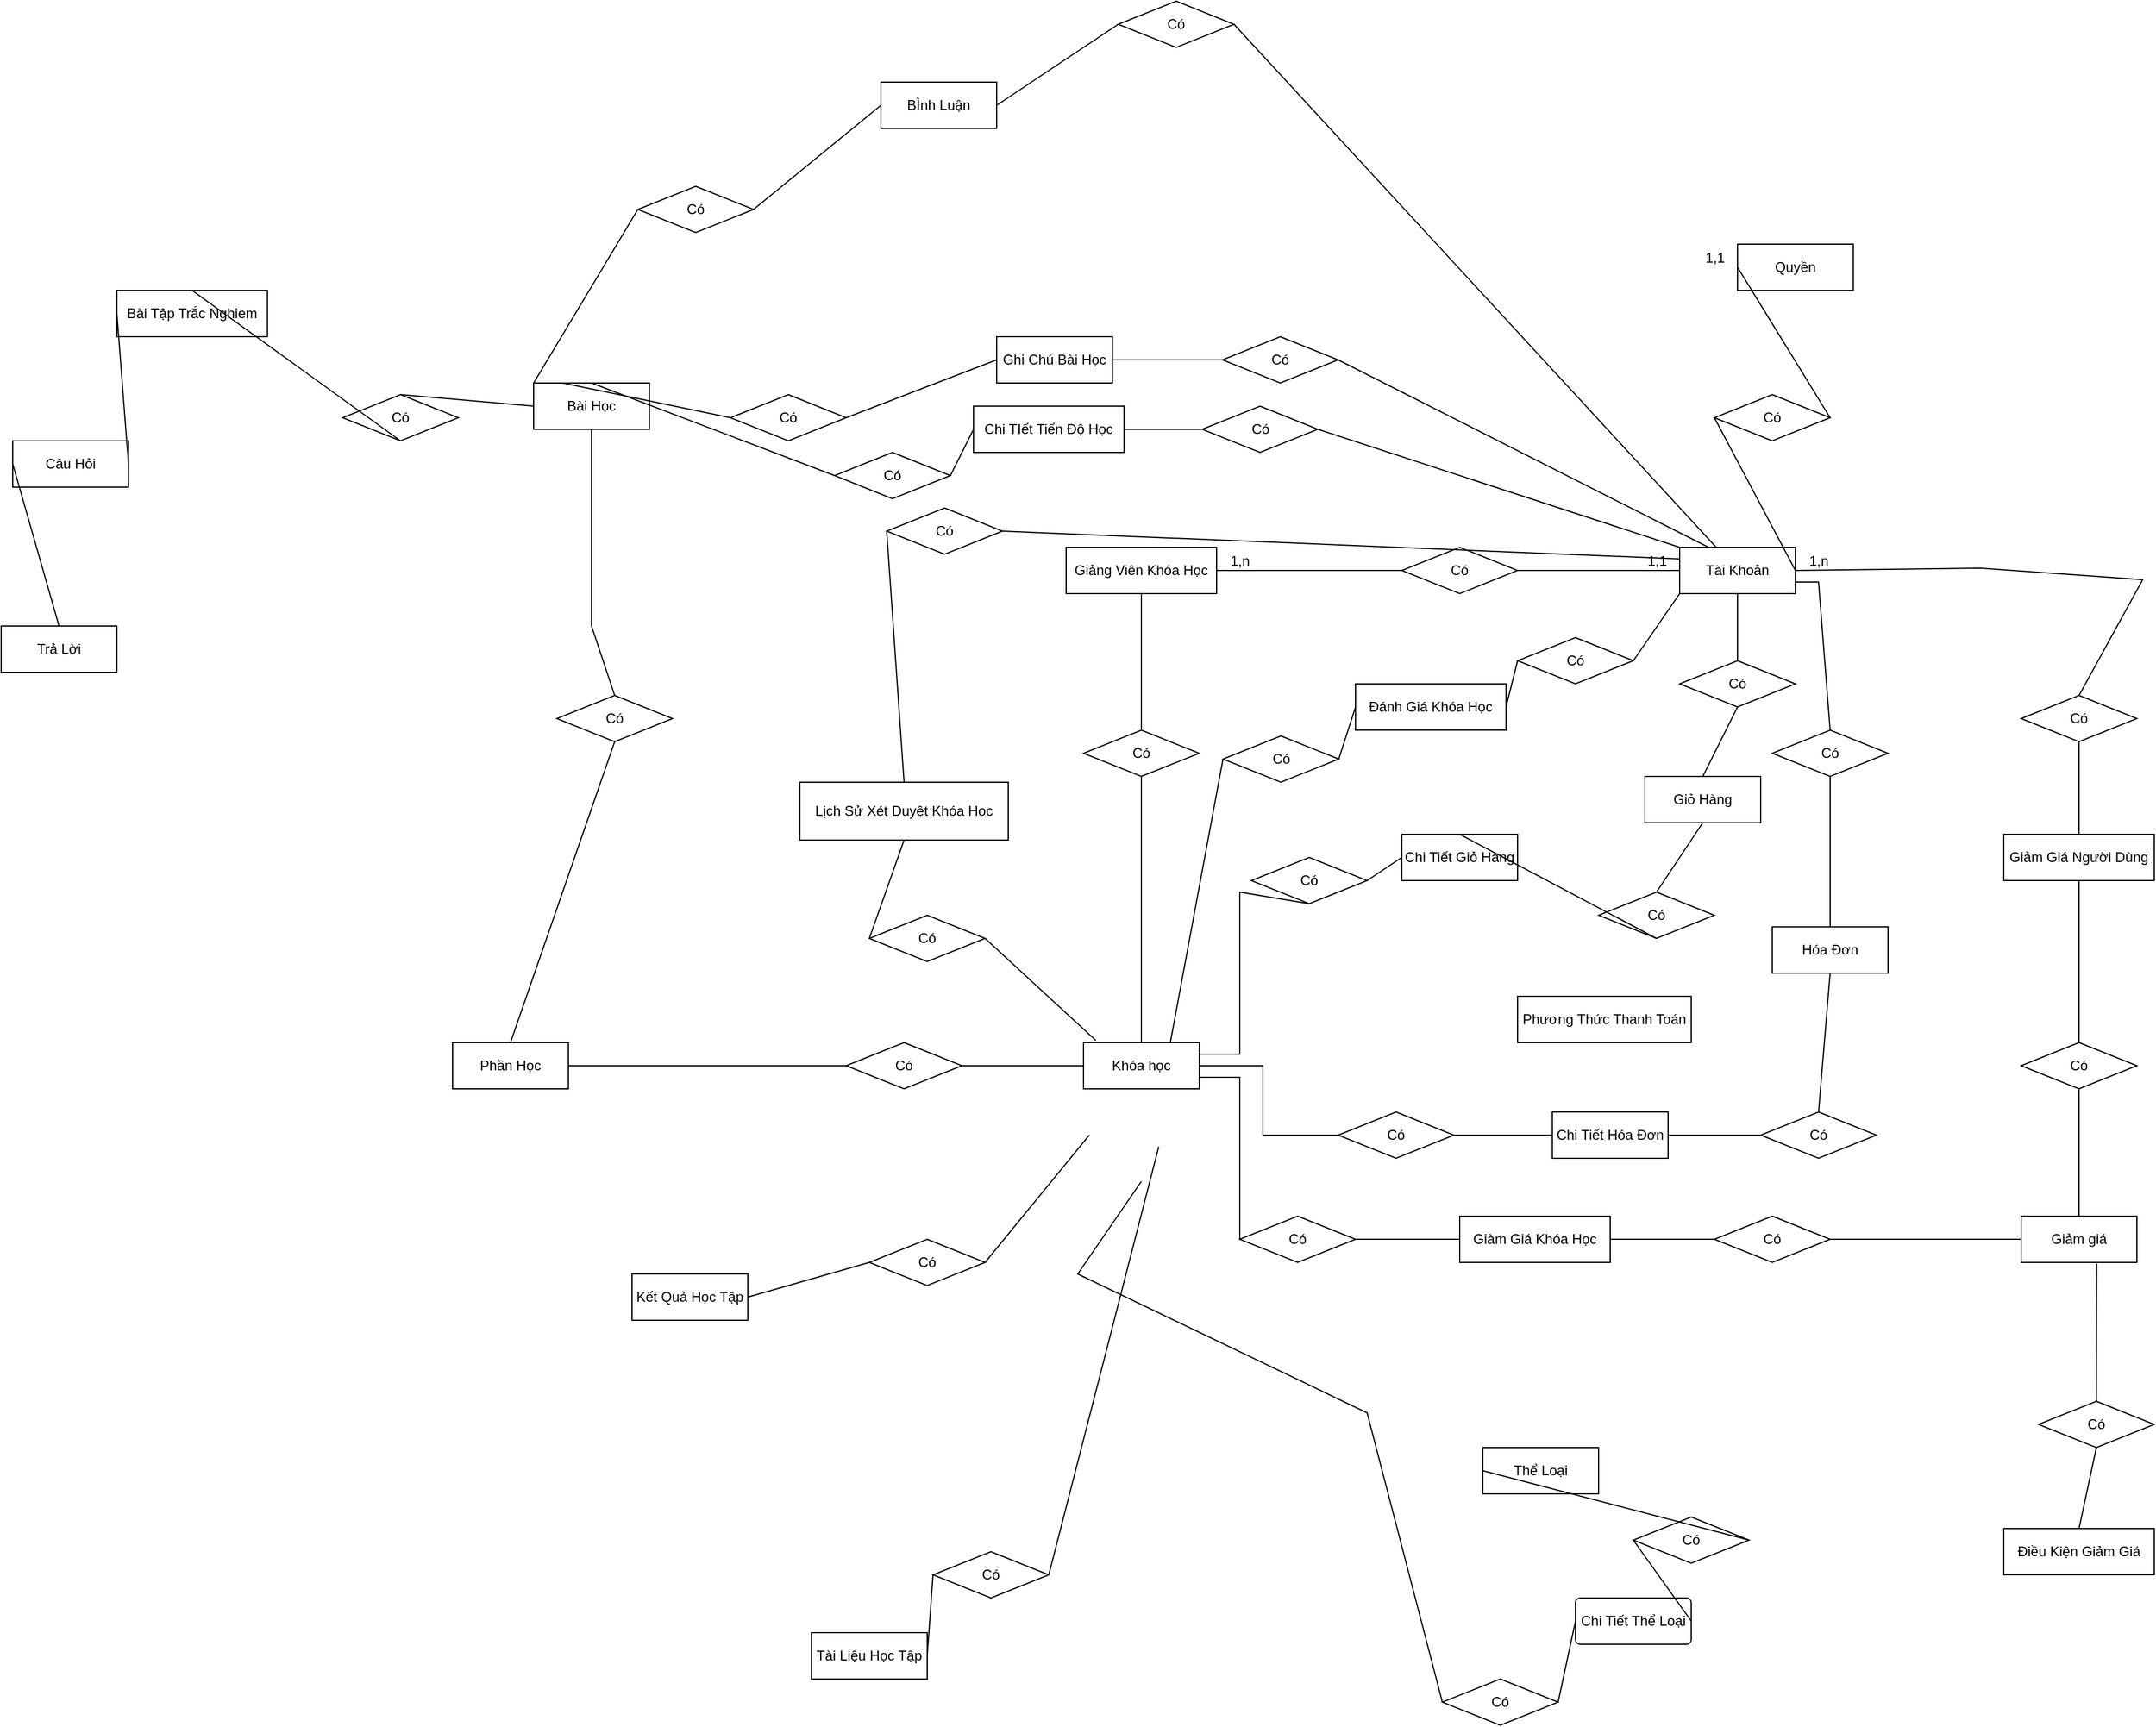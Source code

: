 <mxfile version="26.0.4">
  <diagram id="R2lEEEUBdFMjLlhIrx00" name="Page-1">
    <mxGraphModel dx="2850" dy="2302" grid="1" gridSize="10" guides="1" tooltips="1" connect="1" arrows="1" fold="1" page="1" pageScale="1" pageWidth="850" pageHeight="1100" math="0" shadow="0" extFonts="Permanent Marker^https://fonts.googleapis.com/css?family=Permanent+Marker">
      <root>
        <mxCell id="0" />
        <mxCell id="1" parent="0" />
        <mxCell id="bHssMF1aIb_r4F3_CLn2-1" value="Có" style="shape=rhombus;perimeter=rhombusPerimeter;whiteSpace=wrap;html=1;align=center;fontSize=12;" vertex="1" parent="1">
          <mxGeometry x="750" y="-120" width="100" height="40" as="geometry" />
        </mxCell>
        <mxCell id="bHssMF1aIb_r4F3_CLn2-8" value="Tài Khoản" style="whiteSpace=wrap;html=1;align=center;" vertex="1" parent="1">
          <mxGeometry x="720" y="12" width="100" height="40" as="geometry" />
        </mxCell>
        <mxCell id="bHssMF1aIb_r4F3_CLn2-9" value="Khóa học" style="whiteSpace=wrap;html=1;align=center;" vertex="1" parent="1">
          <mxGeometry x="205" y="440" width="100" height="40" as="geometry" />
        </mxCell>
        <mxCell id="bHssMF1aIb_r4F3_CLn2-13" value="Quyền" style="whiteSpace=wrap;html=1;align=center;" vertex="1" parent="1">
          <mxGeometry x="770" y="-250" width="100" height="40" as="geometry" />
        </mxCell>
        <mxCell id="bHssMF1aIb_r4F3_CLn2-28" value="Giảng Viên Khóa Học" style="whiteSpace=wrap;html=1;align=center;" vertex="1" parent="1">
          <mxGeometry x="190" y="12" width="130" height="40" as="geometry" />
        </mxCell>
        <mxCell id="bHssMF1aIb_r4F3_CLn2-34" value="Có" style="shape=rhombus;perimeter=rhombusPerimeter;whiteSpace=wrap;html=1;align=center;fontSize=12;" vertex="1" parent="1">
          <mxGeometry x="480" y="12" width="100" height="40" as="geometry" />
        </mxCell>
        <mxCell id="bHssMF1aIb_r4F3_CLn2-35" value="Có" style="shape=rhombus;perimeter=rhombusPerimeter;whiteSpace=wrap;html=1;align=center;fontSize=12;" vertex="1" parent="1">
          <mxGeometry x="-435" y="-120" width="100" height="40" as="geometry" />
        </mxCell>
        <mxCell id="bHssMF1aIb_r4F3_CLn2-36" value="Chi Tiết Thể Loại" style="rounded=1;arcSize=10;whiteSpace=wrap;html=1;align=center;" vertex="1" parent="1">
          <mxGeometry x="630" y="920" width="100" height="40" as="geometry" />
        </mxCell>
        <mxCell id="bHssMF1aIb_r4F3_CLn2-37" value="Phần Học" style="whiteSpace=wrap;html=1;align=center;" vertex="1" parent="1">
          <mxGeometry x="-340" y="440" width="100" height="40" as="geometry" />
        </mxCell>
        <mxCell id="bHssMF1aIb_r4F3_CLn2-39" value="Bài Học" style="whiteSpace=wrap;html=1;align=center;" vertex="1" parent="1">
          <mxGeometry x="-270" y="-130" width="100" height="40" as="geometry" />
        </mxCell>
        <mxCell id="bHssMF1aIb_r4F3_CLn2-40" value="Có" style="shape=rhombus;perimeter=rhombusPerimeter;whiteSpace=wrap;html=1;align=center;fontSize=12;" vertex="1" parent="1">
          <mxGeometry y="440" width="100" height="40" as="geometry" />
        </mxCell>
        <mxCell id="bHssMF1aIb_r4F3_CLn2-41" value="Có" style="shape=rhombus;perimeter=rhombusPerimeter;whiteSpace=wrap;html=1;align=center;fontSize=12;" vertex="1" parent="1">
          <mxGeometry x="-250" y="140" width="100" height="40" as="geometry" />
        </mxCell>
        <mxCell id="bHssMF1aIb_r4F3_CLn2-43" value="Thể Loại" style="whiteSpace=wrap;html=1;align=center;" vertex="1" parent="1">
          <mxGeometry x="550" y="790" width="100" height="40" as="geometry" />
        </mxCell>
        <mxCell id="bHssMF1aIb_r4F3_CLn2-44" value="Kết Quả Học Tập" style="whiteSpace=wrap;html=1;align=center;" vertex="1" parent="1">
          <mxGeometry x="-185" y="640" width="100" height="40" as="geometry" />
        </mxCell>
        <mxCell id="bHssMF1aIb_r4F3_CLn2-45" value="Tài Liệu Học Tập" style="whiteSpace=wrap;html=1;align=center;" vertex="1" parent="1">
          <mxGeometry x="-30" y="950" width="100" height="40" as="geometry" />
        </mxCell>
        <mxCell id="bHssMF1aIb_r4F3_CLn2-46" value="Hóa Đơn" style="whiteSpace=wrap;html=1;align=center;" vertex="1" parent="1">
          <mxGeometry x="800" y="340" width="100" height="40" as="geometry" />
        </mxCell>
        <mxCell id="bHssMF1aIb_r4F3_CLn2-47" value="Chi Tiết Hóa Đơn" style="whiteSpace=wrap;html=1;align=center;" vertex="1" parent="1">
          <mxGeometry x="610" y="500" width="100" height="40" as="geometry" />
        </mxCell>
        <mxCell id="bHssMF1aIb_r4F3_CLn2-48" value="Chi Tiết Giỏ Hàng" style="whiteSpace=wrap;html=1;align=center;" vertex="1" parent="1">
          <mxGeometry x="480" y="260" width="100" height="40" as="geometry" />
        </mxCell>
        <mxCell id="bHssMF1aIb_r4F3_CLn2-49" value="Giỏ Hàng" style="whiteSpace=wrap;html=1;align=center;" vertex="1" parent="1">
          <mxGeometry x="690" y="210" width="100" height="40" as="geometry" />
        </mxCell>
        <mxCell id="bHssMF1aIb_r4F3_CLn2-50" value="Giảm giá" style="whiteSpace=wrap;html=1;align=center;" vertex="1" parent="1">
          <mxGeometry x="1015" y="590" width="100" height="40" as="geometry" />
        </mxCell>
        <mxCell id="bHssMF1aIb_r4F3_CLn2-51" value="Giàm Giá Khóa Học" style="whiteSpace=wrap;html=1;align=center;" vertex="1" parent="1">
          <mxGeometry x="530" y="590" width="130" height="40" as="geometry" />
        </mxCell>
        <mxCell id="bHssMF1aIb_r4F3_CLn2-52" value="Giảm Giá Người Dùng" style="whiteSpace=wrap;html=1;align=center;" vertex="1" parent="1">
          <mxGeometry x="1000" y="260" width="130" height="40" as="geometry" />
        </mxCell>
        <mxCell id="bHssMF1aIb_r4F3_CLn2-53" value="Điều Kiện Giảm Giá" style="whiteSpace=wrap;html=1;align=center;" vertex="1" parent="1">
          <mxGeometry x="1000" y="860" width="130" height="40" as="geometry" />
        </mxCell>
        <mxCell id="bHssMF1aIb_r4F3_CLn2-54" value="Bài Tập Trắc Nghiem" style="whiteSpace=wrap;html=1;align=center;" vertex="1" parent="1">
          <mxGeometry x="-630" y="-210" width="130" height="40" as="geometry" />
        </mxCell>
        <mxCell id="bHssMF1aIb_r4F3_CLn2-55" value="Câu Hỏi" style="whiteSpace=wrap;html=1;align=center;" vertex="1" parent="1">
          <mxGeometry x="-720" y="-80" width="100" height="40" as="geometry" />
        </mxCell>
        <mxCell id="bHssMF1aIb_r4F3_CLn2-56" value="Trả Lời" style="whiteSpace=wrap;html=1;align=center;" vertex="1" parent="1">
          <mxGeometry x="-730" y="80" width="100" height="40" as="geometry" />
        </mxCell>
        <mxCell id="bHssMF1aIb_r4F3_CLn2-67" value="" style="endArrow=none;html=1;rounded=0;entryX=0;entryY=0.5;entryDx=0;entryDy=0;exitX=1;exitY=0.5;exitDx=0;exitDy=0;" edge="1" parent="1" source="bHssMF1aIb_r4F3_CLn2-8" target="bHssMF1aIb_r4F3_CLn2-1">
          <mxGeometry relative="1" as="geometry">
            <mxPoint x="690" y="32" as="sourcePoint" />
            <mxPoint x="850" y="31.57" as="targetPoint" />
          </mxGeometry>
        </mxCell>
        <mxCell id="bHssMF1aIb_r4F3_CLn2-68" value="1,n" style="resizable=0;html=1;whiteSpace=wrap;align=left;verticalAlign=bottom;" connectable="0" vertex="1" parent="bHssMF1aIb_r4F3_CLn2-67">
          <mxGeometry x="-1" relative="1" as="geometry">
            <mxPoint x="10" as="offset" />
          </mxGeometry>
        </mxCell>
        <mxCell id="bHssMF1aIb_r4F3_CLn2-69" value="" style="resizable=0;html=1;whiteSpace=wrap;align=right;verticalAlign=bottom;" connectable="0" vertex="1" parent="bHssMF1aIb_r4F3_CLn2-67">
          <mxGeometry x="1" relative="1" as="geometry" />
        </mxCell>
        <mxCell id="bHssMF1aIb_r4F3_CLn2-76" value="" style="endArrow=none;html=1;rounded=0;exitX=1;exitY=0.5;exitDx=0;exitDy=0;entryX=0;entryY=0.5;entryDx=0;entryDy=0;" edge="1" parent="1" source="bHssMF1aIb_r4F3_CLn2-1" target="bHssMF1aIb_r4F3_CLn2-13">
          <mxGeometry relative="1" as="geometry">
            <mxPoint x="900" y="49.13" as="sourcePoint" />
            <mxPoint x="1060" y="49.13" as="targetPoint" />
          </mxGeometry>
        </mxCell>
        <mxCell id="bHssMF1aIb_r4F3_CLn2-77" value="1,1" style="resizable=0;html=1;whiteSpace=wrap;align=right;verticalAlign=bottom;" connectable="0" vertex="1" parent="bHssMF1aIb_r4F3_CLn2-76">
          <mxGeometry x="1" relative="1" as="geometry">
            <mxPoint x="-10" as="offset" />
          </mxGeometry>
        </mxCell>
        <mxCell id="bHssMF1aIb_r4F3_CLn2-78" value="" style="endArrow=none;html=1;rounded=0;exitX=1;exitY=0.5;exitDx=0;exitDy=0;entryX=0;entryY=0.5;entryDx=0;entryDy=0;" edge="1" parent="1" source="bHssMF1aIb_r4F3_CLn2-28" target="bHssMF1aIb_r4F3_CLn2-34">
          <mxGeometry relative="1" as="geometry">
            <mxPoint x="680" y="42" as="sourcePoint" />
            <mxPoint x="430" y="90" as="targetPoint" />
          </mxGeometry>
        </mxCell>
        <mxCell id="bHssMF1aIb_r4F3_CLn2-79" value="1,n" style="resizable=0;html=1;whiteSpace=wrap;align=left;verticalAlign=bottom;" connectable="0" vertex="1" parent="bHssMF1aIb_r4F3_CLn2-78">
          <mxGeometry x="-1" relative="1" as="geometry">
            <mxPoint x="10" as="offset" />
          </mxGeometry>
        </mxCell>
        <mxCell id="bHssMF1aIb_r4F3_CLn2-80" value="" style="resizable=0;html=1;whiteSpace=wrap;align=right;verticalAlign=bottom;" connectable="0" vertex="1" parent="bHssMF1aIb_r4F3_CLn2-78">
          <mxGeometry x="1" relative="1" as="geometry" />
        </mxCell>
        <mxCell id="bHssMF1aIb_r4F3_CLn2-81" value="" style="endArrow=none;html=1;rounded=0;exitX=1;exitY=0.5;exitDx=0;exitDy=0;entryX=0;entryY=0.5;entryDx=0;entryDy=0;" edge="1" parent="1" source="bHssMF1aIb_r4F3_CLn2-34" target="bHssMF1aIb_r4F3_CLn2-8">
          <mxGeometry relative="1" as="geometry">
            <mxPoint x="450" y="100" as="sourcePoint" />
            <mxPoint x="540" y="100" as="targetPoint" />
          </mxGeometry>
        </mxCell>
        <mxCell id="bHssMF1aIb_r4F3_CLn2-82" value="1,1" style="resizable=0;html=1;whiteSpace=wrap;align=right;verticalAlign=bottom;" connectable="0" vertex="1" parent="bHssMF1aIb_r4F3_CLn2-81">
          <mxGeometry x="1" relative="1" as="geometry">
            <mxPoint x="-10" as="offset" />
          </mxGeometry>
        </mxCell>
        <mxCell id="bHssMF1aIb_r4F3_CLn2-83" value="Có" style="shape=rhombus;perimeter=rhombusPerimeter;whiteSpace=wrap;html=1;align=center;fontSize=12;" vertex="1" parent="1">
          <mxGeometry x="205" y="170" width="100" height="40" as="geometry" />
        </mxCell>
        <mxCell id="bHssMF1aIb_r4F3_CLn2-84" value="" style="endArrow=none;html=1;rounded=0;exitX=0.5;exitY=1;exitDx=0;exitDy=0;entryX=0.5;entryY=0;entryDx=0;entryDy=0;" edge="1" parent="1" target="bHssMF1aIb_r4F3_CLn2-83" source="bHssMF1aIb_r4F3_CLn2-28">
          <mxGeometry relative="1" as="geometry">
            <mxPoint x="270" y="130" as="sourcePoint" />
            <mxPoint x="380" y="188" as="targetPoint" />
          </mxGeometry>
        </mxCell>
        <mxCell id="bHssMF1aIb_r4F3_CLn2-85" value="" style="resizable=0;html=1;whiteSpace=wrap;align=left;verticalAlign=bottom;" connectable="0" vertex="1" parent="bHssMF1aIb_r4F3_CLn2-84">
          <mxGeometry x="-1" relative="1" as="geometry">
            <mxPoint x="10" as="offset" />
          </mxGeometry>
        </mxCell>
        <mxCell id="bHssMF1aIb_r4F3_CLn2-86" value="" style="resizable=0;html=1;whiteSpace=wrap;align=right;verticalAlign=bottom;" connectable="0" vertex="1" parent="bHssMF1aIb_r4F3_CLn2-84">
          <mxGeometry x="1" relative="1" as="geometry" />
        </mxCell>
        <mxCell id="bHssMF1aIb_r4F3_CLn2-87" value="" style="endArrow=none;html=1;rounded=0;exitX=0.5;exitY=1;exitDx=0;exitDy=0;entryX=0.5;entryY=0;entryDx=0;entryDy=0;" edge="1" parent="1" source="bHssMF1aIb_r4F3_CLn2-83" target="bHssMF1aIb_r4F3_CLn2-9">
          <mxGeometry relative="1" as="geometry">
            <mxPoint x="400" y="198" as="sourcePoint" />
            <mxPoint x="520" y="130" as="targetPoint" />
          </mxGeometry>
        </mxCell>
        <mxCell id="bHssMF1aIb_r4F3_CLn2-88" value="" style="resizable=0;html=1;whiteSpace=wrap;align=right;verticalAlign=bottom;" connectable="0" vertex="1" parent="bHssMF1aIb_r4F3_CLn2-87">
          <mxGeometry x="1" relative="1" as="geometry">
            <mxPoint x="-10" as="offset" />
          </mxGeometry>
        </mxCell>
        <mxCell id="bHssMF1aIb_r4F3_CLn2-89" value="" style="endArrow=none;html=1;rounded=0;entryX=1;entryY=0.5;entryDx=0;entryDy=0;exitX=0;exitY=0.5;exitDx=0;exitDy=0;" edge="1" parent="1" source="bHssMF1aIb_r4F3_CLn2-9" target="bHssMF1aIb_r4F3_CLn2-40">
          <mxGeometry relative="1" as="geometry">
            <mxPoint x="150" y="420" as="sourcePoint" />
            <mxPoint x="520" y="510" as="targetPoint" />
          </mxGeometry>
        </mxCell>
        <mxCell id="bHssMF1aIb_r4F3_CLn2-90" value="" style="endArrow=none;html=1;rounded=0;exitX=0;exitY=0.5;exitDx=0;exitDy=0;entryX=1;entryY=0.5;entryDx=0;entryDy=0;" edge="1" parent="1" source="bHssMF1aIb_r4F3_CLn2-40" target="bHssMF1aIb_r4F3_CLn2-37">
          <mxGeometry relative="1" as="geometry">
            <mxPoint x="265" y="500" as="sourcePoint" />
            <mxPoint x="265" y="560" as="targetPoint" />
          </mxGeometry>
        </mxCell>
        <mxCell id="bHssMF1aIb_r4F3_CLn2-92" value="" style="endArrow=none;html=1;rounded=0;exitX=0.5;exitY=0;exitDx=0;exitDy=0;entryX=0.5;entryY=1;entryDx=0;entryDy=0;" edge="1" parent="1" source="bHssMF1aIb_r4F3_CLn2-37" target="bHssMF1aIb_r4F3_CLn2-41">
          <mxGeometry relative="1" as="geometry">
            <mxPoint x="-265" y="40" as="sourcePoint" />
            <mxPoint x="-150" y="290" as="targetPoint" />
            <Array as="points" />
          </mxGeometry>
        </mxCell>
        <mxCell id="bHssMF1aIb_r4F3_CLn2-93" value="" style="endArrow=none;html=1;rounded=0;entryX=0.5;entryY=1;entryDx=0;entryDy=0;exitX=0.5;exitY=0;exitDx=0;exitDy=0;" edge="1" parent="1" source="bHssMF1aIb_r4F3_CLn2-41" target="bHssMF1aIb_r4F3_CLn2-39">
          <mxGeometry relative="1" as="geometry">
            <mxPoint x="-265" y="40" as="sourcePoint" />
            <mxPoint x="-105" y="40" as="targetPoint" />
            <Array as="points">
              <mxPoint x="-220" y="80" />
            </Array>
          </mxGeometry>
        </mxCell>
        <mxCell id="bHssMF1aIb_r4F3_CLn2-94" value="" style="endArrow=none;html=1;rounded=0;entryX=0;entryY=0.5;entryDx=0;entryDy=0;exitX=0.5;exitY=0;exitDx=0;exitDy=0;" edge="1" parent="1" source="bHssMF1aIb_r4F3_CLn2-35" target="bHssMF1aIb_r4F3_CLn2-39">
          <mxGeometry relative="1" as="geometry">
            <mxPoint x="-265" y="140" as="sourcePoint" />
            <mxPoint x="-165" y="140" as="targetPoint" />
          </mxGeometry>
        </mxCell>
        <mxCell id="bHssMF1aIb_r4F3_CLn2-96" value="" style="endArrow=none;html=1;rounded=0;entryX=0.5;entryY=1;entryDx=0;entryDy=0;exitX=0.5;exitY=0;exitDx=0;exitDy=0;" edge="1" parent="1" source="bHssMF1aIb_r4F3_CLn2-54" target="bHssMF1aIb_r4F3_CLn2-35">
          <mxGeometry relative="1" as="geometry">
            <mxPoint x="-285" y="170" as="sourcePoint" />
            <mxPoint x="-125" y="170" as="targetPoint" />
          </mxGeometry>
        </mxCell>
        <mxCell id="bHssMF1aIb_r4F3_CLn2-98" value="" style="endArrow=none;html=1;rounded=0;exitX=1;exitY=0.5;exitDx=0;exitDy=0;entryX=0;entryY=0.5;entryDx=0;entryDy=0;" edge="1" parent="1" source="bHssMF1aIb_r4F3_CLn2-55" target="bHssMF1aIb_r4F3_CLn2-54">
          <mxGeometry relative="1" as="geometry">
            <mxPoint x="-275" y="40" as="sourcePoint" />
            <mxPoint x="-115" y="40" as="targetPoint" />
          </mxGeometry>
        </mxCell>
        <mxCell id="bHssMF1aIb_r4F3_CLn2-99" value="" style="endArrow=none;html=1;rounded=0;exitX=0.5;exitY=0;exitDx=0;exitDy=0;entryX=0;entryY=0.5;entryDx=0;entryDy=0;" edge="1" parent="1" source="bHssMF1aIb_r4F3_CLn2-56" target="bHssMF1aIb_r4F3_CLn2-55">
          <mxGeometry relative="1" as="geometry">
            <mxPoint x="-435" y="270" as="sourcePoint" />
            <mxPoint x="-285" y="170" as="targetPoint" />
          </mxGeometry>
        </mxCell>
        <mxCell id="bHssMF1aIb_r4F3_CLn2-101" value="Có" style="shape=rhombus;perimeter=rhombusPerimeter;whiteSpace=wrap;html=1;align=center;fontSize=12;" vertex="1" parent="1">
          <mxGeometry x="720" y="110" width="100" height="40" as="geometry" />
        </mxCell>
        <mxCell id="bHssMF1aIb_r4F3_CLn2-102" value="" style="endArrow=none;html=1;rounded=0;entryX=0.5;entryY=1;entryDx=0;entryDy=0;exitX=0.5;exitY=0;exitDx=0;exitDy=0;" edge="1" parent="1" source="bHssMF1aIb_r4F3_CLn2-49" target="bHssMF1aIb_r4F3_CLn2-101">
          <mxGeometry relative="1" as="geometry">
            <mxPoint x="650" y="310" as="sourcePoint" />
            <mxPoint x="810" y="310" as="targetPoint" />
          </mxGeometry>
        </mxCell>
        <mxCell id="bHssMF1aIb_r4F3_CLn2-103" value="" style="endArrow=none;html=1;rounded=0;exitX=0.5;exitY=1;exitDx=0;exitDy=0;entryX=0.5;entryY=0;entryDx=0;entryDy=0;" edge="1" parent="1" source="bHssMF1aIb_r4F3_CLn2-8" target="bHssMF1aIb_r4F3_CLn2-101">
          <mxGeometry relative="1" as="geometry">
            <mxPoint x="430" y="280" as="sourcePoint" />
            <mxPoint x="590" y="280" as="targetPoint" />
          </mxGeometry>
        </mxCell>
        <mxCell id="bHssMF1aIb_r4F3_CLn2-106" value="Có" style="shape=rhombus;perimeter=rhombusPerimeter;whiteSpace=wrap;html=1;align=center;fontSize=12;" vertex="1" parent="1">
          <mxGeometry x="650" y="310" width="100" height="40" as="geometry" />
        </mxCell>
        <mxCell id="bHssMF1aIb_r4F3_CLn2-107" value="" style="endArrow=none;html=1;rounded=0;entryX=0.5;entryY=1;entryDx=0;entryDy=0;exitX=0.5;exitY=0;exitDx=0;exitDy=0;" edge="1" parent="1" target="bHssMF1aIb_r4F3_CLn2-106" source="bHssMF1aIb_r4F3_CLn2-48">
          <mxGeometry relative="1" as="geometry">
            <mxPoint x="1230" y="428" as="sourcePoint" />
            <mxPoint x="860" y="498" as="targetPoint" />
          </mxGeometry>
        </mxCell>
        <mxCell id="bHssMF1aIb_r4F3_CLn2-108" value="" style="endArrow=none;html=1;rounded=0;exitX=0.5;exitY=1;exitDx=0;exitDy=0;entryX=0.5;entryY=0;entryDx=0;entryDy=0;" edge="1" parent="1" target="bHssMF1aIb_r4F3_CLn2-106" source="bHssMF1aIb_r4F3_CLn2-49">
          <mxGeometry relative="1" as="geometry">
            <mxPoint x="670" y="240" as="sourcePoint" />
            <mxPoint x="640" y="468" as="targetPoint" />
          </mxGeometry>
        </mxCell>
        <mxCell id="bHssMF1aIb_r4F3_CLn2-109" value="Có" style="shape=rhombus;perimeter=rhombusPerimeter;whiteSpace=wrap;html=1;align=center;fontSize=12;" vertex="1" parent="1">
          <mxGeometry x="350" y="280" width="100" height="40" as="geometry" />
        </mxCell>
        <mxCell id="bHssMF1aIb_r4F3_CLn2-110" value="" style="endArrow=none;html=1;rounded=0;entryX=1;entryY=0.5;entryDx=0;entryDy=0;exitX=0;exitY=0.5;exitDx=0;exitDy=0;" edge="1" parent="1" target="bHssMF1aIb_r4F3_CLn2-109" source="bHssMF1aIb_r4F3_CLn2-48">
          <mxGeometry relative="1" as="geometry">
            <mxPoint x="1020" y="624" as="sourcePoint" />
            <mxPoint x="650" y="694" as="targetPoint" />
          </mxGeometry>
        </mxCell>
        <mxCell id="bHssMF1aIb_r4F3_CLn2-111" value="" style="endArrow=none;html=1;rounded=0;entryX=0.5;entryY=1;entryDx=0;entryDy=0;exitX=1;exitY=0.25;exitDx=0;exitDy=0;" edge="1" parent="1" target="bHssMF1aIb_r4F3_CLn2-109" source="bHssMF1aIb_r4F3_CLn2-9">
          <mxGeometry relative="1" as="geometry">
            <mxPoint x="387.5" y="410" as="sourcePoint" />
            <mxPoint x="452.5" y="180.0" as="targetPoint" />
            <Array as="points">
              <mxPoint x="340" y="450" />
              <mxPoint x="340" y="430" />
              <mxPoint x="340" y="360" />
              <mxPoint x="340" y="310" />
            </Array>
          </mxGeometry>
        </mxCell>
        <mxCell id="bHssMF1aIb_r4F3_CLn2-113" value="Có" style="shape=rhombus;perimeter=rhombusPerimeter;whiteSpace=wrap;html=1;align=center;fontSize=12;" vertex="1" parent="1">
          <mxGeometry x="20" y="610" width="100" height="40" as="geometry" />
        </mxCell>
        <mxCell id="bHssMF1aIb_r4F3_CLn2-114" value="" style="endArrow=none;html=1;rounded=0;exitX=1;exitY=0.5;exitDx=0;exitDy=0;entryX=0;entryY=0.5;entryDx=0;entryDy=0;" edge="1" parent="1" target="bHssMF1aIb_r4F3_CLn2-113" source="bHssMF1aIb_r4F3_CLn2-44">
          <mxGeometry relative="1" as="geometry">
            <mxPoint x="-460" y="50" as="sourcePoint" />
            <mxPoint x="-245" y="10" as="targetPoint" />
          </mxGeometry>
        </mxCell>
        <mxCell id="bHssMF1aIb_r4F3_CLn2-115" value="" style="endArrow=none;html=1;rounded=0;exitX=1;exitY=0.5;exitDx=0;exitDy=0;" edge="1" parent="1" source="bHssMF1aIb_r4F3_CLn2-113">
          <mxGeometry relative="1" as="geometry">
            <mxPoint x="-65" y="400" as="sourcePoint" />
            <mxPoint x="210" y="520" as="targetPoint" />
          </mxGeometry>
        </mxCell>
        <mxCell id="bHssMF1aIb_r4F3_CLn2-116" value="Có" style="shape=rhombus;perimeter=rhombusPerimeter;whiteSpace=wrap;html=1;align=center;fontSize=12;" vertex="1" parent="1">
          <mxGeometry x="75" y="880" width="100" height="40" as="geometry" />
        </mxCell>
        <mxCell id="bHssMF1aIb_r4F3_CLn2-117" value="" style="endArrow=none;html=1;rounded=0;exitX=1;exitY=0.5;exitDx=0;exitDy=0;entryX=0;entryY=0.5;entryDx=0;entryDy=0;" edge="1" parent="1" target="bHssMF1aIb_r4F3_CLn2-116" source="bHssMF1aIb_r4F3_CLn2-45">
          <mxGeometry relative="1" as="geometry">
            <mxPoint y="900" as="sourcePoint" />
            <mxPoint x="215" y="860" as="targetPoint" />
          </mxGeometry>
        </mxCell>
        <mxCell id="bHssMF1aIb_r4F3_CLn2-118" value="" style="endArrow=none;html=1;rounded=0;exitX=1;exitY=0.5;exitDx=0;exitDy=0;" edge="1" parent="1" source="bHssMF1aIb_r4F3_CLn2-116">
          <mxGeometry relative="1" as="geometry">
            <mxPoint x="45" y="270" as="sourcePoint" />
            <mxPoint x="270" y="530" as="targetPoint" />
          </mxGeometry>
        </mxCell>
        <mxCell id="bHssMF1aIb_r4F3_CLn2-120" value="Có" style="shape=rhombus;perimeter=rhombusPerimeter;whiteSpace=wrap;html=1;align=center;fontSize=12;" vertex="1" parent="1">
          <mxGeometry x="800" y="170" width="100" height="40" as="geometry" />
        </mxCell>
        <mxCell id="bHssMF1aIb_r4F3_CLn2-121" value="" style="endArrow=none;html=1;rounded=0;entryX=0.5;entryY=0;entryDx=0;entryDy=0;exitX=1;exitY=0.75;exitDx=0;exitDy=0;" edge="1" parent="1" target="bHssMF1aIb_r4F3_CLn2-120" source="bHssMF1aIb_r4F3_CLn2-8">
          <mxGeometry relative="1" as="geometry">
            <mxPoint x="605" y="200" as="sourcePoint" />
            <mxPoint x="820" y="160" as="targetPoint" />
            <Array as="points">
              <mxPoint x="840" y="42" />
            </Array>
          </mxGeometry>
        </mxCell>
        <mxCell id="bHssMF1aIb_r4F3_CLn2-122" value="" style="endArrow=none;html=1;rounded=0;entryX=0.5;entryY=0;entryDx=0;entryDy=0;exitX=0.5;exitY=1;exitDx=0;exitDy=0;" edge="1" parent="1" source="bHssMF1aIb_r4F3_CLn2-120" target="bHssMF1aIb_r4F3_CLn2-46">
          <mxGeometry relative="1" as="geometry">
            <mxPoint x="660" y="160" as="sourcePoint" />
            <mxPoint x="860" y="200" as="targetPoint" />
          </mxGeometry>
        </mxCell>
        <mxCell id="bHssMF1aIb_r4F3_CLn2-124" value="Có" style="shape=rhombus;perimeter=rhombusPerimeter;whiteSpace=wrap;html=1;align=center;fontSize=12;" vertex="1" parent="1">
          <mxGeometry x="425" y="500" width="100" height="40" as="geometry" />
        </mxCell>
        <mxCell id="bHssMF1aIb_r4F3_CLn2-125" value="" style="endArrow=none;html=1;rounded=0;entryX=0;entryY=0.5;entryDx=0;entryDy=0;exitX=1;exitY=0.5;exitDx=0;exitDy=0;" edge="1" parent="1" target="bHssMF1aIb_r4F3_CLn2-124" source="bHssMF1aIb_r4F3_CLn2-9">
          <mxGeometry relative="1" as="geometry">
            <mxPoint x="390" y="420" as="sourcePoint" />
            <mxPoint x="704.5" y="458" as="targetPoint" />
            <Array as="points">
              <mxPoint x="360" y="460" />
              <mxPoint x="360" y="520" />
              <mxPoint x="400" y="520" />
            </Array>
          </mxGeometry>
        </mxCell>
        <mxCell id="bHssMF1aIb_r4F3_CLn2-126" value="" style="endArrow=none;html=1;rounded=0;entryX=0;entryY=0.5;entryDx=0;entryDy=0;exitX=1;exitY=0.5;exitDx=0;exitDy=0;" edge="1" parent="1" source="bHssMF1aIb_r4F3_CLn2-124" target="bHssMF1aIb_r4F3_CLn2-47">
          <mxGeometry relative="1" as="geometry">
            <mxPoint x="544.5" y="438" as="sourcePoint" />
            <mxPoint x="724.5" y="628" as="targetPoint" />
          </mxGeometry>
        </mxCell>
        <mxCell id="bHssMF1aIb_r4F3_CLn2-127" value="Có" style="shape=rhombus;perimeter=rhombusPerimeter;whiteSpace=wrap;html=1;align=center;fontSize=12;" vertex="1" parent="1">
          <mxGeometry x="790" y="500" width="100" height="40" as="geometry" />
        </mxCell>
        <mxCell id="bHssMF1aIb_r4F3_CLn2-128" value="" style="endArrow=none;html=1;rounded=0;entryX=0;entryY=0.5;entryDx=0;entryDy=0;exitX=1;exitY=0.5;exitDx=0;exitDy=0;" edge="1" parent="1" target="bHssMF1aIb_r4F3_CLn2-127" source="bHssMF1aIb_r4F3_CLn2-47">
          <mxGeometry relative="1" as="geometry">
            <mxPoint x="741" y="271" as="sourcePoint" />
            <mxPoint x="1050" y="199" as="targetPoint" />
          </mxGeometry>
        </mxCell>
        <mxCell id="bHssMF1aIb_r4F3_CLn2-129" value="" style="endArrow=none;html=1;rounded=0;entryX=0.5;entryY=1;entryDx=0;entryDy=0;exitX=0.5;exitY=0;exitDx=0;exitDy=0;" edge="1" parent="1" source="bHssMF1aIb_r4F3_CLn2-127" target="bHssMF1aIb_r4F3_CLn2-46">
          <mxGeometry relative="1" as="geometry">
            <mxPoint x="890" y="219" as="sourcePoint" />
            <mxPoint x="831" y="361" as="targetPoint" />
          </mxGeometry>
        </mxCell>
        <mxCell id="bHssMF1aIb_r4F3_CLn2-136" value="Phương Thức Thanh Toán" style="whiteSpace=wrap;html=1;align=center;" vertex="1" parent="1">
          <mxGeometry x="580" y="400" width="150" height="40" as="geometry" />
        </mxCell>
        <mxCell id="bHssMF1aIb_r4F3_CLn2-139" value="Có" style="shape=rhombus;perimeter=rhombusPerimeter;whiteSpace=wrap;html=1;align=center;fontSize=12;" vertex="1" parent="1">
          <mxGeometry x="340" y="590" width="100" height="40" as="geometry" />
        </mxCell>
        <mxCell id="bHssMF1aIb_r4F3_CLn2-140" value="" style="endArrow=none;html=1;rounded=0;entryX=0;entryY=0.5;entryDx=0;entryDy=0;exitX=1;exitY=0.75;exitDx=0;exitDy=0;" edge="1" parent="1" target="bHssMF1aIb_r4F3_CLn2-139" source="bHssMF1aIb_r4F3_CLn2-9">
          <mxGeometry relative="1" as="geometry">
            <mxPoint x="305" y="540" as="sourcePoint" />
            <mxPoint x="704.5" y="578" as="targetPoint" />
            <Array as="points">
              <mxPoint x="340" y="470" />
              <mxPoint x="340" y="500" />
              <mxPoint x="340" y="540" />
            </Array>
          </mxGeometry>
        </mxCell>
        <mxCell id="bHssMF1aIb_r4F3_CLn2-141" value="" style="endArrow=none;html=1;rounded=0;entryX=0;entryY=0.5;entryDx=0;entryDy=0;exitX=1;exitY=0.5;exitDx=0;exitDy=0;" edge="1" parent="1" source="bHssMF1aIb_r4F3_CLn2-139" target="bHssMF1aIb_r4F3_CLn2-51">
          <mxGeometry relative="1" as="geometry">
            <mxPoint x="544.5" y="578" as="sourcePoint" />
            <mxPoint x="580" y="550" as="targetPoint" />
          </mxGeometry>
        </mxCell>
        <mxCell id="bHssMF1aIb_r4F3_CLn2-142" value="Có" style="shape=rhombus;perimeter=rhombusPerimeter;whiteSpace=wrap;html=1;align=center;fontSize=12;" vertex="1" parent="1">
          <mxGeometry x="750" y="590" width="100" height="40" as="geometry" />
        </mxCell>
        <mxCell id="bHssMF1aIb_r4F3_CLn2-143" value="" style="endArrow=none;html=1;rounded=0;entryX=0;entryY=0.5;entryDx=0;entryDy=0;exitX=1;exitY=0.5;exitDx=0;exitDy=0;" edge="1" parent="1" target="bHssMF1aIb_r4F3_CLn2-142" source="bHssMF1aIb_r4F3_CLn2-51">
          <mxGeometry relative="1" as="geometry">
            <mxPoint x="710" y="620" as="sourcePoint" />
            <mxPoint x="1109.5" y="658" as="targetPoint" />
          </mxGeometry>
        </mxCell>
        <mxCell id="bHssMF1aIb_r4F3_CLn2-144" value="" style="endArrow=none;html=1;rounded=0;entryX=0;entryY=0.5;entryDx=0;entryDy=0;exitX=1;exitY=0.5;exitDx=0;exitDy=0;" edge="1" parent="1" source="bHssMF1aIb_r4F3_CLn2-142" target="bHssMF1aIb_r4F3_CLn2-50">
          <mxGeometry relative="1" as="geometry">
            <mxPoint x="949.5" y="658" as="sourcePoint" />
            <mxPoint x="985" y="630" as="targetPoint" />
          </mxGeometry>
        </mxCell>
        <mxCell id="bHssMF1aIb_r4F3_CLn2-145" value="Có" style="shape=rhombus;perimeter=rhombusPerimeter;whiteSpace=wrap;html=1;align=center;fontSize=12;" vertex="1" parent="1">
          <mxGeometry x="1015" y="440" width="100" height="40" as="geometry" />
        </mxCell>
        <mxCell id="bHssMF1aIb_r4F3_CLn2-146" value="" style="endArrow=none;html=1;rounded=0;entryX=0.5;entryY=0;entryDx=0;entryDy=0;exitX=0.5;exitY=1;exitDx=0;exitDy=0;" edge="1" parent="1" target="bHssMF1aIb_r4F3_CLn2-145" source="bHssMF1aIb_r4F3_CLn2-52">
          <mxGeometry relative="1" as="geometry">
            <mxPoint x="1045" y="370" as="sourcePoint" />
            <mxPoint x="1444.5" y="408" as="targetPoint" />
          </mxGeometry>
        </mxCell>
        <mxCell id="bHssMF1aIb_r4F3_CLn2-147" value="" style="endArrow=none;html=1;rounded=0;entryX=0.5;entryY=0;entryDx=0;entryDy=0;exitX=0.5;exitY=1;exitDx=0;exitDy=0;" edge="1" parent="1" source="bHssMF1aIb_r4F3_CLn2-145" target="bHssMF1aIb_r4F3_CLn2-50">
          <mxGeometry relative="1" as="geometry">
            <mxPoint x="1284.5" y="408" as="sourcePoint" />
            <mxPoint x="1320" y="380" as="targetPoint" />
          </mxGeometry>
        </mxCell>
        <mxCell id="bHssMF1aIb_r4F3_CLn2-148" value="Có" style="shape=rhombus;perimeter=rhombusPerimeter;whiteSpace=wrap;html=1;align=center;fontSize=12;" vertex="1" parent="1">
          <mxGeometry x="1015" y="140" width="100" height="40" as="geometry" />
        </mxCell>
        <mxCell id="bHssMF1aIb_r4F3_CLn2-149" value="" style="endArrow=none;html=1;rounded=0;entryX=0.5;entryY=0;entryDx=0;entryDy=0;exitX=1;exitY=0.5;exitDx=0;exitDy=0;" edge="1" parent="1" target="bHssMF1aIb_r4F3_CLn2-148" source="bHssMF1aIb_r4F3_CLn2-8">
          <mxGeometry relative="1" as="geometry">
            <mxPoint x="880" y="20" as="sourcePoint" />
            <mxPoint x="1279.5" y="58" as="targetPoint" />
            <Array as="points">
              <mxPoint x="980" y="30" />
              <mxPoint x="1120" y="40" />
            </Array>
          </mxGeometry>
        </mxCell>
        <mxCell id="bHssMF1aIb_r4F3_CLn2-150" value="" style="endArrow=none;html=1;rounded=0;entryX=0.5;entryY=0;entryDx=0;entryDy=0;exitX=0.5;exitY=1;exitDx=0;exitDy=0;" edge="1" parent="1" source="bHssMF1aIb_r4F3_CLn2-148" target="bHssMF1aIb_r4F3_CLn2-52">
          <mxGeometry relative="1" as="geometry">
            <mxPoint x="1204.5" y="58" as="sourcePoint" />
            <mxPoint x="1240" y="30" as="targetPoint" />
          </mxGeometry>
        </mxCell>
        <mxCell id="bHssMF1aIb_r4F3_CLn2-151" value="Có" style="shape=rhombus;perimeter=rhombusPerimeter;whiteSpace=wrap;html=1;align=center;fontSize=12;" vertex="1" parent="1">
          <mxGeometry x="1030" y="750" width="100" height="40" as="geometry" />
        </mxCell>
        <mxCell id="bHssMF1aIb_r4F3_CLn2-152" value="" style="endArrow=none;html=1;rounded=0;entryX=0.5;entryY=0;entryDx=0;entryDy=0;exitX=0.653;exitY=1.025;exitDx=0;exitDy=0;exitPerimeter=0;" edge="1" parent="1" target="bHssMF1aIb_r4F3_CLn2-151" source="bHssMF1aIb_r4F3_CLn2-50">
          <mxGeometry relative="1" as="geometry">
            <mxPoint x="1065" y="580" as="sourcePoint" />
            <mxPoint x="1464.5" y="618" as="targetPoint" />
          </mxGeometry>
        </mxCell>
        <mxCell id="bHssMF1aIb_r4F3_CLn2-153" value="" style="endArrow=none;html=1;rounded=0;entryX=0.5;entryY=0;entryDx=0;entryDy=0;exitX=0.5;exitY=1;exitDx=0;exitDy=0;" edge="1" parent="1" source="bHssMF1aIb_r4F3_CLn2-151" target="bHssMF1aIb_r4F3_CLn2-53">
          <mxGeometry relative="1" as="geometry">
            <mxPoint x="1304.5" y="618" as="sourcePoint" />
            <mxPoint x="1340" y="590" as="targetPoint" />
          </mxGeometry>
        </mxCell>
        <mxCell id="bHssMF1aIb_r4F3_CLn2-154" style="edgeStyle=orthogonalEdgeStyle;rounded=0;orthogonalLoop=1;jettySize=auto;html=1;exitX=0.5;exitY=1;exitDx=0;exitDy=0;" edge="1" parent="1" source="bHssMF1aIb_r4F3_CLn2-113" target="bHssMF1aIb_r4F3_CLn2-113">
          <mxGeometry relative="1" as="geometry" />
        </mxCell>
        <mxCell id="bHssMF1aIb_r4F3_CLn2-156" value="Có" style="shape=rhombus;perimeter=rhombusPerimeter;whiteSpace=wrap;html=1;align=center;fontSize=12;" vertex="1" parent="1">
          <mxGeometry x="515" y="990" width="100" height="40" as="geometry" />
        </mxCell>
        <mxCell id="bHssMF1aIb_r4F3_CLn2-157" value="" style="endArrow=none;html=1;rounded=0;entryX=0;entryY=0.5;entryDx=0;entryDy=0;" edge="1" parent="1" target="bHssMF1aIb_r4F3_CLn2-156">
          <mxGeometry relative="1" as="geometry">
            <mxPoint x="255" y="560" as="sourcePoint" />
            <mxPoint x="764.5" y="518" as="targetPoint" />
            <Array as="points">
              <mxPoint x="200" y="640" />
              <mxPoint x="450" y="760" />
            </Array>
          </mxGeometry>
        </mxCell>
        <mxCell id="bHssMF1aIb_r4F3_CLn2-158" value="" style="endArrow=none;html=1;rounded=0;entryX=0;entryY=0.5;entryDx=0;entryDy=0;exitX=1;exitY=0.5;exitDx=0;exitDy=0;" edge="1" parent="1" source="bHssMF1aIb_r4F3_CLn2-156" target="bHssMF1aIb_r4F3_CLn2-36">
          <mxGeometry relative="1" as="geometry">
            <mxPoint x="-190" y="950" as="sourcePoint" />
            <mxPoint x="650" y="1080" as="targetPoint" />
          </mxGeometry>
        </mxCell>
        <mxCell id="bHssMF1aIb_r4F3_CLn2-159" value="Có" style="shape=rhombus;perimeter=rhombusPerimeter;whiteSpace=wrap;html=1;align=center;fontSize=12;" vertex="1" parent="1">
          <mxGeometry x="680" y="850" width="100" height="40" as="geometry" />
        </mxCell>
        <mxCell id="bHssMF1aIb_r4F3_CLn2-160" value="" style="endArrow=none;html=1;rounded=0;entryX=0;entryY=0.5;entryDx=0;entryDy=0;exitX=1;exitY=0.5;exitDx=0;exitDy=0;" edge="1" parent="1" target="bHssMF1aIb_r4F3_CLn2-159" source="bHssMF1aIb_r4F3_CLn2-36">
          <mxGeometry relative="1" as="geometry">
            <mxPoint x="-400" y="840" as="sourcePoint" />
            <mxPoint x="-0.5" y="878" as="targetPoint" />
          </mxGeometry>
        </mxCell>
        <mxCell id="bHssMF1aIb_r4F3_CLn2-161" value="" style="endArrow=none;html=1;rounded=0;entryX=0;entryY=0.5;entryDx=0;entryDy=0;exitX=1;exitY=0.5;exitDx=0;exitDy=0;" edge="1" parent="1" source="bHssMF1aIb_r4F3_CLn2-159" target="bHssMF1aIb_r4F3_CLn2-43">
          <mxGeometry relative="1" as="geometry">
            <mxPoint x="-160.5" y="878" as="sourcePoint" />
            <mxPoint x="-125" y="850" as="targetPoint" />
          </mxGeometry>
        </mxCell>
        <mxCell id="bHssMF1aIb_r4F3_CLn2-164" value="Chi TIết Tiến Độ Học" style="whiteSpace=wrap;html=1;align=center;" vertex="1" parent="1">
          <mxGeometry x="110" y="-110" width="130" height="40" as="geometry" />
        </mxCell>
        <mxCell id="bHssMF1aIb_r4F3_CLn2-165" value="Có" style="shape=rhombus;perimeter=rhombusPerimeter;whiteSpace=wrap;html=1;align=center;fontSize=12;" vertex="1" parent="1">
          <mxGeometry x="307.5" y="-110" width="100" height="40" as="geometry" />
        </mxCell>
        <mxCell id="bHssMF1aIb_r4F3_CLn2-166" value="" style="endArrow=none;html=1;rounded=0;exitX=1;exitY=0.5;exitDx=0;exitDy=0;entryX=0;entryY=0.5;entryDx=0;entryDy=0;" edge="1" parent="1" target="bHssMF1aIb_r4F3_CLn2-165" source="bHssMF1aIb_r4F3_CLn2-164">
          <mxGeometry relative="1" as="geometry">
            <mxPoint x="232.5" y="-90" as="sourcePoint" />
            <mxPoint x="447.5" y="-130" as="targetPoint" />
          </mxGeometry>
        </mxCell>
        <mxCell id="bHssMF1aIb_r4F3_CLn2-167" value="" style="endArrow=none;html=1;rounded=0;entryX=0;entryY=0;entryDx=0;entryDy=0;exitX=1;exitY=0.5;exitDx=0;exitDy=0;" edge="1" parent="1" source="bHssMF1aIb_r4F3_CLn2-165" target="bHssMF1aIb_r4F3_CLn2-8">
          <mxGeometry relative="1" as="geometry">
            <mxPoint x="287.5" y="-130" as="sourcePoint" />
            <mxPoint x="487.5" y="-90" as="targetPoint" />
          </mxGeometry>
        </mxCell>
        <mxCell id="bHssMF1aIb_r4F3_CLn2-169" value="Có" style="shape=rhombus;perimeter=rhombusPerimeter;whiteSpace=wrap;html=1;align=center;fontSize=12;" vertex="1" parent="1">
          <mxGeometry x="-10" y="-70" width="100" height="40" as="geometry" />
        </mxCell>
        <mxCell id="bHssMF1aIb_r4F3_CLn2-170" value="" style="endArrow=none;html=1;rounded=0;exitX=0.5;exitY=0;exitDx=0;exitDy=0;entryX=0;entryY=0.5;entryDx=0;entryDy=0;" edge="1" parent="1" target="bHssMF1aIb_r4F3_CLn2-169" source="bHssMF1aIb_r4F3_CLn2-39">
          <mxGeometry relative="1" as="geometry">
            <mxPoint x="-155" y="-140" as="sourcePoint" />
            <mxPoint x="60" y="-180" as="targetPoint" />
          </mxGeometry>
        </mxCell>
        <mxCell id="bHssMF1aIb_r4F3_CLn2-171" value="" style="endArrow=none;html=1;rounded=0;entryX=0;entryY=0.5;entryDx=0;entryDy=0;exitX=1;exitY=0.5;exitDx=0;exitDy=0;" edge="1" parent="1" source="bHssMF1aIb_r4F3_CLn2-169" target="bHssMF1aIb_r4F3_CLn2-164">
          <mxGeometry relative="1" as="geometry">
            <mxPoint x="-100" y="-180" as="sourcePoint" />
            <mxPoint x="100" y="-140" as="targetPoint" />
          </mxGeometry>
        </mxCell>
        <mxCell id="bHssMF1aIb_r4F3_CLn2-173" value="Ghi Chú Bài Học" style="whiteSpace=wrap;html=1;align=center;" vertex="1" parent="1">
          <mxGeometry x="130" y="-170" width="100" height="40" as="geometry" />
        </mxCell>
        <mxCell id="bHssMF1aIb_r4F3_CLn2-174" value="Có" style="shape=rhombus;perimeter=rhombusPerimeter;whiteSpace=wrap;html=1;align=center;fontSize=12;" vertex="1" parent="1">
          <mxGeometry x="-100" y="-120" width="100" height="40" as="geometry" />
        </mxCell>
        <mxCell id="bHssMF1aIb_r4F3_CLn2-175" value="" style="endArrow=none;html=1;rounded=0;exitX=0.25;exitY=0;exitDx=0;exitDy=0;entryX=0;entryY=0.5;entryDx=0;entryDy=0;" edge="1" parent="1" target="bHssMF1aIb_r4F3_CLn2-174" source="bHssMF1aIb_r4F3_CLn2-39">
          <mxGeometry relative="1" as="geometry">
            <mxPoint x="-190" y="-180" as="sourcePoint" />
            <mxPoint x="25" y="-220" as="targetPoint" />
          </mxGeometry>
        </mxCell>
        <mxCell id="bHssMF1aIb_r4F3_CLn2-176" value="" style="endArrow=none;html=1;rounded=0;entryX=0;entryY=0.5;entryDx=0;entryDy=0;exitX=1;exitY=0.5;exitDx=0;exitDy=0;" edge="1" parent="1" source="bHssMF1aIb_r4F3_CLn2-174" target="bHssMF1aIb_r4F3_CLn2-173">
          <mxGeometry relative="1" as="geometry">
            <mxPoint x="-135" y="-220" as="sourcePoint" />
            <mxPoint x="65" y="-180" as="targetPoint" />
          </mxGeometry>
        </mxCell>
        <mxCell id="bHssMF1aIb_r4F3_CLn2-177" value="Có" style="shape=rhombus;perimeter=rhombusPerimeter;whiteSpace=wrap;html=1;align=center;fontSize=12;" vertex="1" parent="1">
          <mxGeometry x="325" y="-170" width="100" height="40" as="geometry" />
        </mxCell>
        <mxCell id="bHssMF1aIb_r4F3_CLn2-178" value="" style="endArrow=none;html=1;rounded=0;exitX=1;exitY=0.5;exitDx=0;exitDy=0;entryX=0;entryY=0.5;entryDx=0;entryDy=0;" edge="1" parent="1" target="bHssMF1aIb_r4F3_CLn2-177" source="bHssMF1aIb_r4F3_CLn2-173">
          <mxGeometry relative="1" as="geometry">
            <mxPoint x="245" y="-220" as="sourcePoint" />
            <mxPoint x="460" y="-260" as="targetPoint" />
          </mxGeometry>
        </mxCell>
        <mxCell id="bHssMF1aIb_r4F3_CLn2-179" value="" style="endArrow=none;html=1;rounded=0;entryX=0.25;entryY=0;entryDx=0;entryDy=0;exitX=1;exitY=0.5;exitDx=0;exitDy=0;" edge="1" parent="1" source="bHssMF1aIb_r4F3_CLn2-177" target="bHssMF1aIb_r4F3_CLn2-8">
          <mxGeometry relative="1" as="geometry">
            <mxPoint x="300" y="-260" as="sourcePoint" />
            <mxPoint x="500" y="-220" as="targetPoint" />
          </mxGeometry>
        </mxCell>
        <mxCell id="bHssMF1aIb_r4F3_CLn2-180" value="BÌnh Luận" style="whiteSpace=wrap;html=1;align=center;" vertex="1" parent="1">
          <mxGeometry x="30" y="-390" width="100" height="40" as="geometry" />
        </mxCell>
        <mxCell id="bHssMF1aIb_r4F3_CLn2-181" value="Có" style="shape=rhombus;perimeter=rhombusPerimeter;whiteSpace=wrap;html=1;align=center;fontSize=12;" vertex="1" parent="1">
          <mxGeometry x="-180" y="-300" width="100" height="40" as="geometry" />
        </mxCell>
        <mxCell id="bHssMF1aIb_r4F3_CLn2-182" value="" style="endArrow=none;html=1;rounded=0;exitX=0;exitY=0;exitDx=0;exitDy=0;entryX=0;entryY=0.5;entryDx=0;entryDy=0;" edge="1" parent="1" target="bHssMF1aIb_r4F3_CLn2-181" source="bHssMF1aIb_r4F3_CLn2-39">
          <mxGeometry relative="1" as="geometry">
            <mxPoint x="-255" y="-280" as="sourcePoint" />
            <mxPoint x="-40" y="-320" as="targetPoint" />
          </mxGeometry>
        </mxCell>
        <mxCell id="bHssMF1aIb_r4F3_CLn2-183" value="" style="endArrow=none;html=1;rounded=0;entryX=0;entryY=0.5;entryDx=0;entryDy=0;exitX=1;exitY=0.5;exitDx=0;exitDy=0;" edge="1" parent="1" source="bHssMF1aIb_r4F3_CLn2-181" target="bHssMF1aIb_r4F3_CLn2-180">
          <mxGeometry relative="1" as="geometry">
            <mxPoint x="-200" y="-320" as="sourcePoint" />
            <mxPoint y="-280" as="targetPoint" />
          </mxGeometry>
        </mxCell>
        <mxCell id="bHssMF1aIb_r4F3_CLn2-184" value="Có" style="shape=rhombus;perimeter=rhombusPerimeter;whiteSpace=wrap;html=1;align=center;fontSize=12;" vertex="1" parent="1">
          <mxGeometry x="235" y="-460" width="100" height="40" as="geometry" />
        </mxCell>
        <mxCell id="bHssMF1aIb_r4F3_CLn2-185" value="" style="endArrow=none;html=1;rounded=0;exitX=1;exitY=0.5;exitDx=0;exitDy=0;entryX=0;entryY=0.5;entryDx=0;entryDy=0;" edge="1" parent="1" target="bHssMF1aIb_r4F3_CLn2-184" source="bHssMF1aIb_r4F3_CLn2-180">
          <mxGeometry relative="1" as="geometry">
            <mxPoint x="160" y="-440" as="sourcePoint" />
            <mxPoint x="375" y="-480" as="targetPoint" />
          </mxGeometry>
        </mxCell>
        <mxCell id="bHssMF1aIb_r4F3_CLn2-186" value="" style="endArrow=none;html=1;rounded=0;exitX=1;exitY=0.5;exitDx=0;exitDy=0;" edge="1" parent="1" source="bHssMF1aIb_r4F3_CLn2-184" target="bHssMF1aIb_r4F3_CLn2-8">
          <mxGeometry relative="1" as="geometry">
            <mxPoint x="215" y="-480" as="sourcePoint" />
            <mxPoint x="415" y="-440" as="targetPoint" />
          </mxGeometry>
        </mxCell>
        <mxCell id="bHssMF1aIb_r4F3_CLn2-192" value="Đánh Giá Khóa Học" style="whiteSpace=wrap;html=1;align=center;" vertex="1" parent="1">
          <mxGeometry x="440" y="130" width="130" height="40" as="geometry" />
        </mxCell>
        <mxCell id="bHssMF1aIb_r4F3_CLn2-193" value="Có" style="shape=rhombus;perimeter=rhombusPerimeter;whiteSpace=wrap;html=1;align=center;fontSize=12;" vertex="1" parent="1">
          <mxGeometry x="325.5" y="175" width="100" height="40" as="geometry" />
        </mxCell>
        <mxCell id="bHssMF1aIb_r4F3_CLn2-194" value="" style="endArrow=none;html=1;rounded=0;exitX=0.75;exitY=0;exitDx=0;exitDy=0;entryX=0;entryY=0.5;entryDx=0;entryDy=0;" edge="1" parent="1" target="bHssMF1aIb_r4F3_CLn2-193" source="bHssMF1aIb_r4F3_CLn2-9">
          <mxGeometry relative="1" as="geometry">
            <mxPoint x="218" y="545" as="sourcePoint" />
            <mxPoint x="465.5" y="155" as="targetPoint" />
          </mxGeometry>
        </mxCell>
        <mxCell id="bHssMF1aIb_r4F3_CLn2-195" value="" style="endArrow=none;html=1;rounded=0;entryX=0;entryY=0.5;entryDx=0;entryDy=0;exitX=1;exitY=0.5;exitDx=0;exitDy=0;" edge="1" parent="1" source="bHssMF1aIb_r4F3_CLn2-193" target="bHssMF1aIb_r4F3_CLn2-192">
          <mxGeometry relative="1" as="geometry">
            <mxPoint x="305.5" y="155" as="sourcePoint" />
            <mxPoint x="378" y="255" as="targetPoint" />
          </mxGeometry>
        </mxCell>
        <mxCell id="bHssMF1aIb_r4F3_CLn2-196" value="Có" style="shape=rhombus;perimeter=rhombusPerimeter;whiteSpace=wrap;html=1;align=center;fontSize=12;" vertex="1" parent="1">
          <mxGeometry x="580" y="90" width="100" height="40" as="geometry" />
        </mxCell>
        <mxCell id="bHssMF1aIb_r4F3_CLn2-197" value="" style="endArrow=none;html=1;rounded=0;exitX=1;exitY=0.5;exitDx=0;exitDy=0;entryX=0;entryY=0.5;entryDx=0;entryDy=0;" edge="1" parent="1" target="bHssMF1aIb_r4F3_CLn2-196" source="bHssMF1aIb_r4F3_CLn2-192">
          <mxGeometry relative="1" as="geometry">
            <mxPoint x="590" y="168" as="sourcePoint" />
            <mxPoint x="797.5" y="128" as="targetPoint" />
          </mxGeometry>
        </mxCell>
        <mxCell id="bHssMF1aIb_r4F3_CLn2-198" value="" style="endArrow=none;html=1;rounded=0;entryX=0;entryY=1;entryDx=0;entryDy=0;exitX=1;exitY=0.5;exitDx=0;exitDy=0;" edge="1" parent="1" source="bHssMF1aIb_r4F3_CLn2-196" target="bHssMF1aIb_r4F3_CLn2-8">
          <mxGeometry relative="1" as="geometry">
            <mxPoint x="637.5" y="128" as="sourcePoint" />
            <mxPoint x="1070" y="270" as="targetPoint" />
          </mxGeometry>
        </mxCell>
        <mxCell id="bHssMF1aIb_r4F3_CLn2-201" value="Lịch Sử Xét Duyệt Khóa Học" style="whiteSpace=wrap;html=1;align=center;" vertex="1" parent="1">
          <mxGeometry x="-40" y="215" width="180" height="50" as="geometry" />
        </mxCell>
        <mxCell id="bHssMF1aIb_r4F3_CLn2-202" value="Có" style="shape=rhombus;perimeter=rhombusPerimeter;whiteSpace=wrap;html=1;align=center;fontSize=12;" vertex="1" parent="1">
          <mxGeometry x="20" y="330" width="100" height="40" as="geometry" />
        </mxCell>
        <mxCell id="bHssMF1aIb_r4F3_CLn2-203" value="" style="endArrow=none;html=1;rounded=0;entryX=1;entryY=0.5;entryDx=0;entryDy=0;exitX=0.106;exitY=-0.048;exitDx=0;exitDy=0;exitPerimeter=0;" edge="1" parent="1" target="bHssMF1aIb_r4F3_CLn2-202" source="bHssMF1aIb_r4F3_CLn2-9">
          <mxGeometry relative="1" as="geometry">
            <mxPoint x="225" y="350" as="sourcePoint" />
            <mxPoint x="540" y="400" as="targetPoint" />
          </mxGeometry>
        </mxCell>
        <mxCell id="bHssMF1aIb_r4F3_CLn2-204" value="" style="endArrow=none;html=1;rounded=0;exitX=0;exitY=0.5;exitDx=0;exitDy=0;entryX=0.5;entryY=1;entryDx=0;entryDy=0;" edge="1" parent="1" source="bHssMF1aIb_r4F3_CLn2-202" target="bHssMF1aIb_r4F3_CLn2-201">
          <mxGeometry relative="1" as="geometry">
            <mxPoint x="285" y="390" as="sourcePoint" />
            <mxPoint x="-220" y="350" as="targetPoint" />
          </mxGeometry>
        </mxCell>
        <mxCell id="bHssMF1aIb_r4F3_CLn2-205" value="Có" style="shape=rhombus;perimeter=rhombusPerimeter;whiteSpace=wrap;html=1;align=center;fontSize=12;" vertex="1" parent="1">
          <mxGeometry x="35" y="-22" width="100" height="40" as="geometry" />
        </mxCell>
        <mxCell id="bHssMF1aIb_r4F3_CLn2-206" value="" style="endArrow=none;html=1;rounded=0;entryX=1;entryY=0.5;entryDx=0;entryDy=0;exitX=0;exitY=0.25;exitDx=0;exitDy=0;" edge="1" parent="1" target="bHssMF1aIb_r4F3_CLn2-205" source="bHssMF1aIb_r4F3_CLn2-8">
          <mxGeometry relative="1" as="geometry">
            <mxPoint x="730" y="-60" as="sourcePoint" />
            <mxPoint x="555" y="48" as="targetPoint" />
          </mxGeometry>
        </mxCell>
        <mxCell id="bHssMF1aIb_r4F3_CLn2-207" value="" style="endArrow=none;html=1;rounded=0;exitX=0;exitY=0.5;exitDx=0;exitDy=0;entryX=0.5;entryY=0;entryDx=0;entryDy=0;" edge="1" parent="1" source="bHssMF1aIb_r4F3_CLn2-205" target="bHssMF1aIb_r4F3_CLn2-201">
          <mxGeometry relative="1" as="geometry">
            <mxPoint x="300" y="38" as="sourcePoint" />
            <mxPoint x="-205" y="-2" as="targetPoint" />
          </mxGeometry>
        </mxCell>
      </root>
    </mxGraphModel>
  </diagram>
</mxfile>
